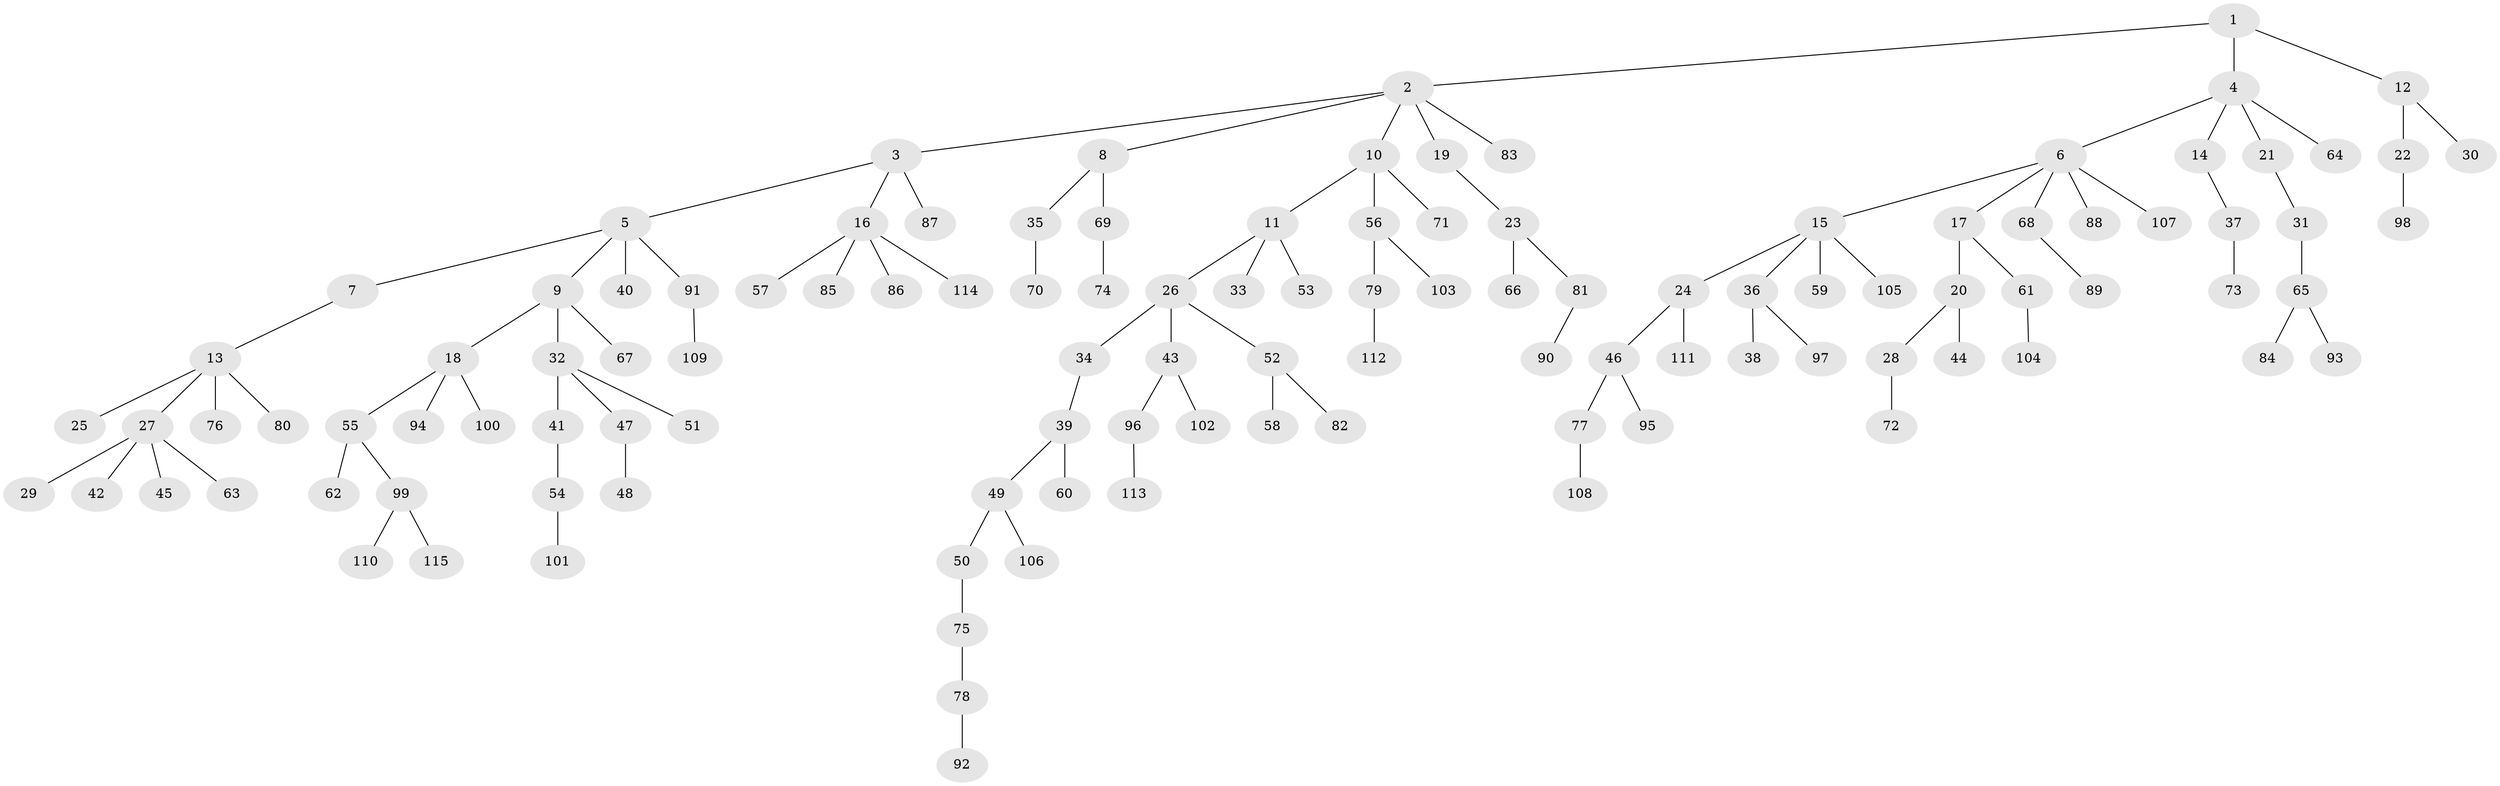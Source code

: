 // Generated by graph-tools (version 1.1) at 2025/37/03/09/25 02:37:05]
// undirected, 115 vertices, 114 edges
graph export_dot {
graph [start="1"]
  node [color=gray90,style=filled];
  1;
  2;
  3;
  4;
  5;
  6;
  7;
  8;
  9;
  10;
  11;
  12;
  13;
  14;
  15;
  16;
  17;
  18;
  19;
  20;
  21;
  22;
  23;
  24;
  25;
  26;
  27;
  28;
  29;
  30;
  31;
  32;
  33;
  34;
  35;
  36;
  37;
  38;
  39;
  40;
  41;
  42;
  43;
  44;
  45;
  46;
  47;
  48;
  49;
  50;
  51;
  52;
  53;
  54;
  55;
  56;
  57;
  58;
  59;
  60;
  61;
  62;
  63;
  64;
  65;
  66;
  67;
  68;
  69;
  70;
  71;
  72;
  73;
  74;
  75;
  76;
  77;
  78;
  79;
  80;
  81;
  82;
  83;
  84;
  85;
  86;
  87;
  88;
  89;
  90;
  91;
  92;
  93;
  94;
  95;
  96;
  97;
  98;
  99;
  100;
  101;
  102;
  103;
  104;
  105;
  106;
  107;
  108;
  109;
  110;
  111;
  112;
  113;
  114;
  115;
  1 -- 2;
  1 -- 4;
  1 -- 12;
  2 -- 3;
  2 -- 8;
  2 -- 10;
  2 -- 19;
  2 -- 83;
  3 -- 5;
  3 -- 16;
  3 -- 87;
  4 -- 6;
  4 -- 14;
  4 -- 21;
  4 -- 64;
  5 -- 7;
  5 -- 9;
  5 -- 40;
  5 -- 91;
  6 -- 15;
  6 -- 17;
  6 -- 68;
  6 -- 88;
  6 -- 107;
  7 -- 13;
  8 -- 35;
  8 -- 69;
  9 -- 18;
  9 -- 32;
  9 -- 67;
  10 -- 11;
  10 -- 56;
  10 -- 71;
  11 -- 26;
  11 -- 33;
  11 -- 53;
  12 -- 22;
  12 -- 30;
  13 -- 25;
  13 -- 27;
  13 -- 76;
  13 -- 80;
  14 -- 37;
  15 -- 24;
  15 -- 36;
  15 -- 59;
  15 -- 105;
  16 -- 57;
  16 -- 85;
  16 -- 86;
  16 -- 114;
  17 -- 20;
  17 -- 61;
  18 -- 55;
  18 -- 94;
  18 -- 100;
  19 -- 23;
  20 -- 28;
  20 -- 44;
  21 -- 31;
  22 -- 98;
  23 -- 66;
  23 -- 81;
  24 -- 46;
  24 -- 111;
  26 -- 34;
  26 -- 43;
  26 -- 52;
  27 -- 29;
  27 -- 42;
  27 -- 45;
  27 -- 63;
  28 -- 72;
  31 -- 65;
  32 -- 41;
  32 -- 47;
  32 -- 51;
  34 -- 39;
  35 -- 70;
  36 -- 38;
  36 -- 97;
  37 -- 73;
  39 -- 49;
  39 -- 60;
  41 -- 54;
  43 -- 96;
  43 -- 102;
  46 -- 77;
  46 -- 95;
  47 -- 48;
  49 -- 50;
  49 -- 106;
  50 -- 75;
  52 -- 58;
  52 -- 82;
  54 -- 101;
  55 -- 62;
  55 -- 99;
  56 -- 79;
  56 -- 103;
  61 -- 104;
  65 -- 84;
  65 -- 93;
  68 -- 89;
  69 -- 74;
  75 -- 78;
  77 -- 108;
  78 -- 92;
  79 -- 112;
  81 -- 90;
  91 -- 109;
  96 -- 113;
  99 -- 110;
  99 -- 115;
}
